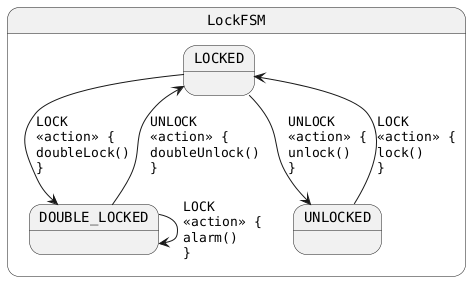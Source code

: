 @startuml
skinparam StateFontName Helvetica
skinparam defaultFontName Monospaced
state LockFSM {
LOCKED --> DOUBLE_LOCKED : LOCK\l<<action>> {\ldoubleLock()\l}
LOCKED --> UNLOCKED : UNLOCK\l<<action>> {\lunlock()\l}
DOUBLE_LOCKED --> LOCKED : UNLOCK\l<<action>> {\ldoubleUnlock()\l}
DOUBLE_LOCKED --> DOUBLE_LOCKED : LOCK\l<<action>> {\lalarm()\l}
UNLOCKED --> LOCKED : LOCK\l<<action>> {\llock()\l}
}
@enduml
